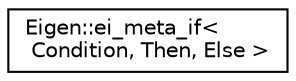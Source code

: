 digraph "Graphical Class Hierarchy"
{
  edge [fontname="Helvetica",fontsize="10",labelfontname="Helvetica",labelfontsize="10"];
  node [fontname="Helvetica",fontsize="10",shape=record];
  rankdir="LR";
  Node1 [label="Eigen::ei_meta_if\<\l Condition, Then, Else \>",height=0.2,width=0.4,color="black", fillcolor="white", style="filled",URL="$struct_eigen_1_1ei__meta__if.html"];
}
